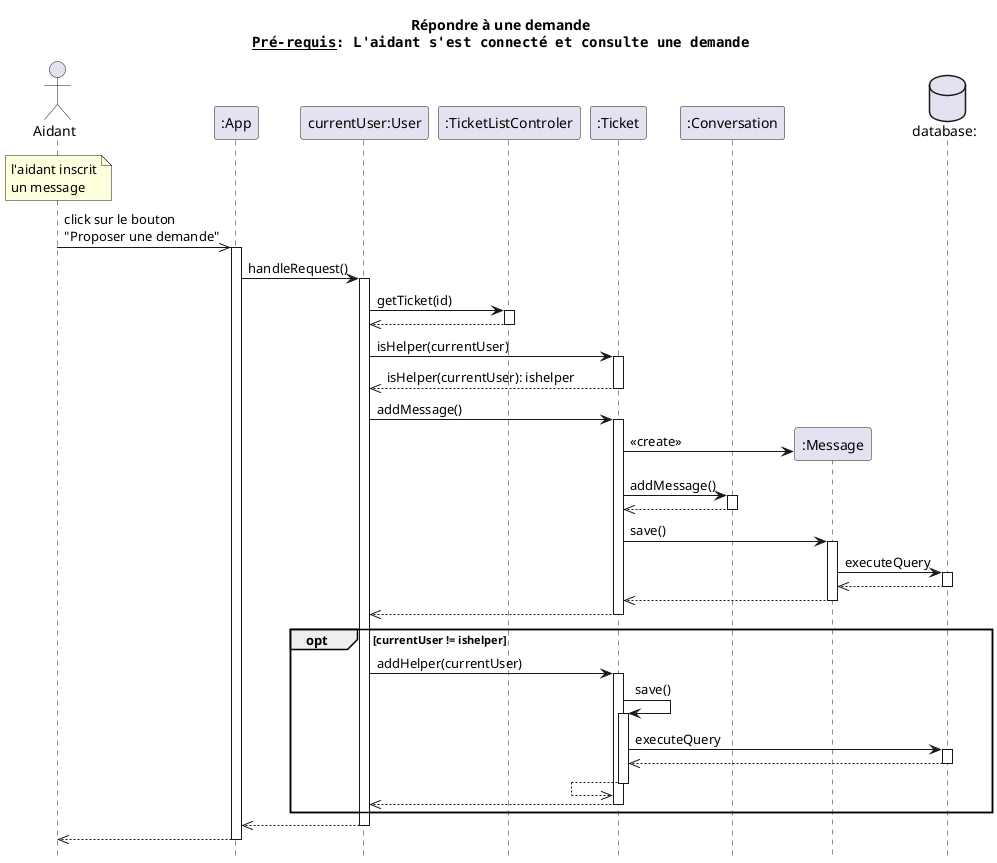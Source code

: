 @startuml repondre a une demande
title Répondre à une demande\n""__Pré-requis__: L'aidant s'est connecté et consulte une demande""
hide footbox

actor client as "Aidant" order 1
participant app as ":App" order 2 
participant user as "currentUser:User" order 3
participant tlc as ":TicketListControler" order 4
participant conv as ":Conversation" order 5
participant ticket as ":Ticket" order 4
database bdd as "database:"  order 7

note over client: l'aidant inscrit\nun message
client ->> app: click sur le bouton\n"Proposer une demande"
activate app
app -> user: handleRequest()
activate user

user -> tlc: getTicket(id)
activate tlc
user <<-- tlc
deactivate tlc

user -> ticket: isHelper(currentUser)
activate ticket
user <<-- ticket: isHelper(currentUser): ishelper
deactivate ticket

user -> ticket: addMessage()
activate ticket
create msg as ":Message" order 6
ticket -> msg: <<create>>

ticket -> conv: addMessage()
activate conv
ticket <<-- conv
deactivate conv

ticket -> msg: save()
activate msg
msg -> bdd: executeQuery
activate bdd
msg <<-- bdd
deactivate bdd
ticket <<-- msg 
deactivate msg

user <<-- ticket
deactivate ticket

opt currentUser != ishelper 
user -> ticket: addHelper(currentUser)
activate ticket
ticket -> ticket: save()
activate ticket
ticket -> bdd: executeQuery
activate bdd
ticket <<-- bdd
deactivate bdd
ticket <<-- ticket
deactivate ticket
user <<-- ticket
deactivate ticket
end

app <<-- user
deactivate user
client <<-- app
deactivate app


@enduml